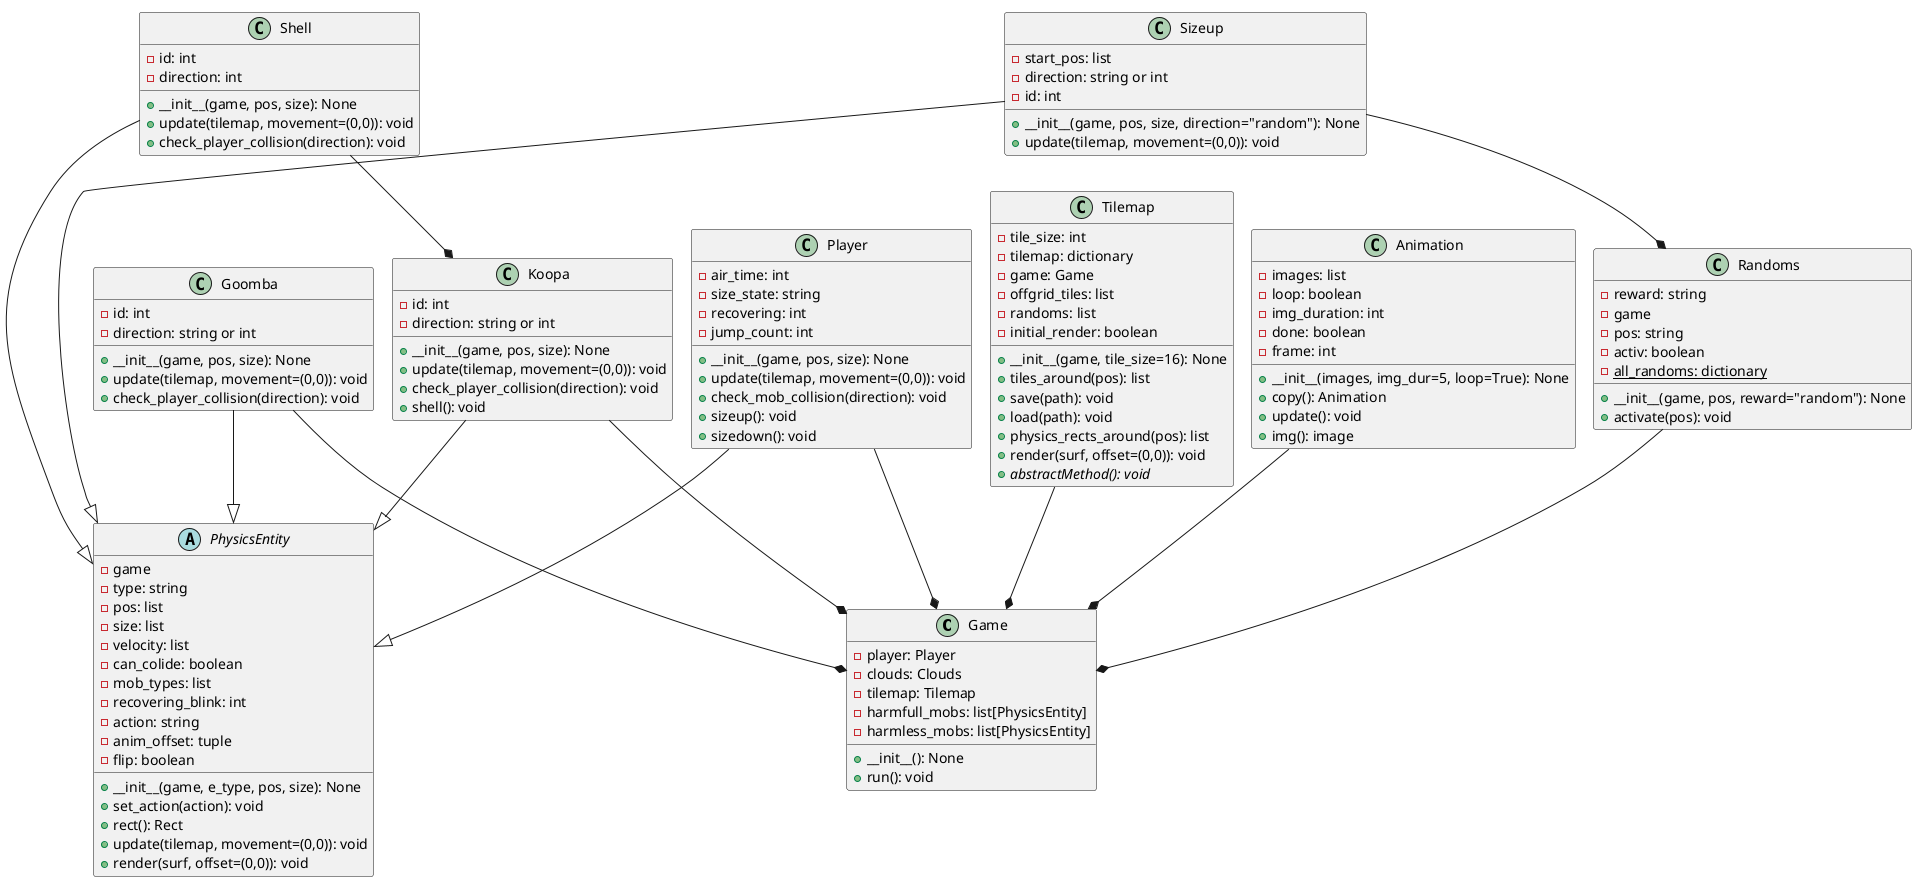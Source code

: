 @startuml Mario class diagram
!pragma layout smetana

class Game {
    -player: Player
    -clouds: Clouds
    -tilemap: Tilemap
    -harmfull_mobs: list[PhysicsEntity]
    -harmless_mobs: list[PhysicsEntity]
    +__init__(): None
    +run(): void
}

abstract class PhysicsEntity {
    -game
    -type: string
    -pos: list
    -size: list
    -velocity: list
    -can_colide: boolean
    -mob_types: list
    -recovering_blink: int
    -action: string
    -anim_offset: tuple
    -flip: boolean
    +__init__(game, e_type, pos, size): None
    +set_action(action): void
    +rect(): Rect
    +update(tilemap, movement=(0,0)): void
    +render(surf, offset=(0,0)): void
}

class Player {
    -air_time: int
    -size_state: string
    -recovering: int
    -jump_count: int
    +__init__(game, pos, size): None
    +update(tilemap, movement=(0,0)): void
    +check_mob_collision(direction): void
    +sizeup(): void
    +sizedown(): void
}

class Sizeup {
    -start_pos: list
    -direction: string or int
    -id: int
    +__init__(game, pos, size, direction="random"): None
    +update(tilemap, movement=(0,0)): void
}

class Goomba {
    -id: int
    -direction: string or int
    +__init__(game, pos, size): None
    +update(tilemap, movement=(0,0)): void
    +check_player_collision(direction): void
}

class Koopa {
    -id: int
    -direction: string or int
    +__init__(game, pos, size): None
    +update(tilemap, movement=(0,0)): void
    +check_player_collision(direction): void
    +shell(): void
}

class Shell {
    -id: int
    -direction: int
    +__init__(game, pos, size): None
    +update(tilemap, movement=(0,0)): void
    +check_player_collision(direction): void
}

class Randoms {
    -reward: string
    -game
    -pos: string
    -activ: boolean
    {static} -all_randoms: dictionary
    +__init__(game, pos, reward="random"): None
    +activate(pos): void
}

class Tilemap {
    -tile_size: int
    -tilemap: dictionary
    -game: Game
    -offgrid_tiles: list
    -randoms: list
    -initial_render: boolean
    +__init__(game, tile_size=16): None
    +tiles_around(pos): list
    +save(path): void
    +load(path): void
    +physics_rects_around(pos): list
    +render(surf, offset=(0,0)): void
    {abstract} +abstractMethod(): void
}

class Animation {
    -images: list
    -loop: boolean
    -img_duration: int
    -done: boolean
    -frame: int
    +__init__(images, img_dur=5, loop=True): None
    +copy(): Animation
    +update(): void
    +img(): image
}


Player --|> PhysicsEntity
Sizeup --|> PhysicsEntity
Goomba --|> PhysicsEntity
Koopa --|> PhysicsEntity
Shell --|> PhysicsEntity

Player --* Game
Sizeup --* Randoms
Goomba --* Game
Koopa --* Game
Shell --* Koopa
Randoms --* Game
Tilemap --* Game

Animation --* Game

@enduml
